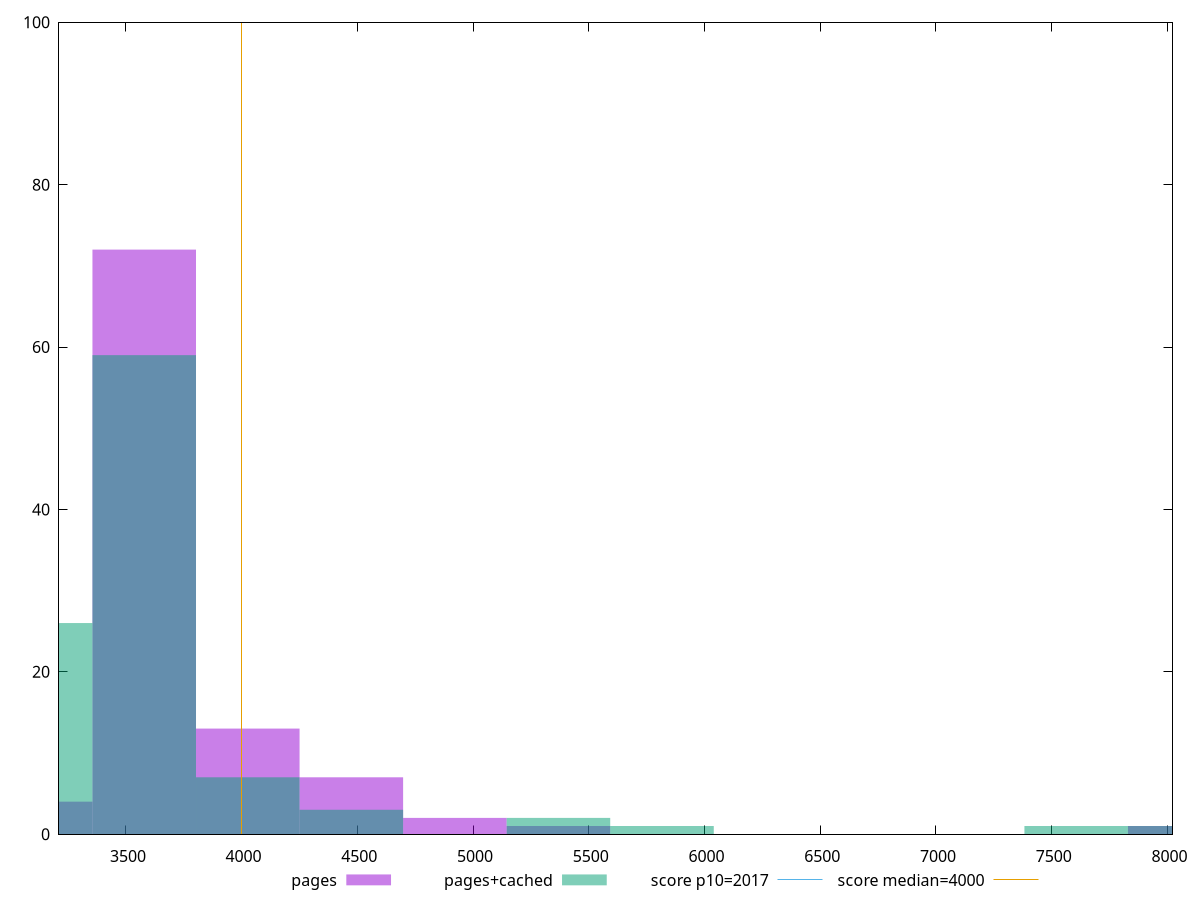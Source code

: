 reset

$pages <<EOF
5368.866970633027 1
4026.6502279747706 13
3579.244647088685 72
4474.055808860856 7
8053.300455949541 1
4921.461389746942 2
3131.839066202599 4
EOF

$pagesCached <<EOF
3579.244647088685 59
4026.6502279747706 7
8053.300455949541 1
7605.894875063455 1
5368.866970633027 2
3131.839066202599 26
4474.055808860856 3
5816.272551519113 1
EOF

set key outside below
set boxwidth 447.4055808860856
set xrange [3211.007999999998:8021.96399999999]
set yrange [0:100]
set trange [0:100]
set style fill transparent solid 0.5 noborder

set parametric
set terminal svg size 640, 500 enhanced background rgb 'white'
set output "reprap/mainthread-work-breakdown/comparison/histogram/0_vs_1.svg"

plot $pages title "pages" with boxes, \
     $pagesCached title "pages+cached" with boxes, \
     2017,t title "score p10=2017", \
     4000,t title "score median=4000"

reset
